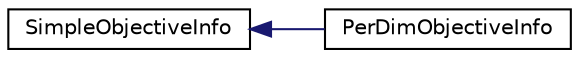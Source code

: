 digraph "Graphical Class Hierarchy"
{
  edge [fontname="Helvetica",fontsize="10",labelfontname="Helvetica",labelfontsize="10"];
  node [fontname="Helvetica",fontsize="10",shape=record];
  rankdir="LR";
  Node0 [label="SimpleObjectiveInfo",height=0.2,width=0.4,color="black", fillcolor="white", style="filled",URL="$structkaldi_1_1nnet3_1_1SimpleObjectiveInfo.html"];
  Node0 -> Node1 [dir="back",color="midnightblue",fontsize="10",style="solid",fontname="Helvetica"];
  Node1 [label="PerDimObjectiveInfo",height=0.2,width=0.4,color="black", fillcolor="white", style="filled",URL="$structkaldi_1_1nnet3_1_1PerDimObjectiveInfo.html"];
}
